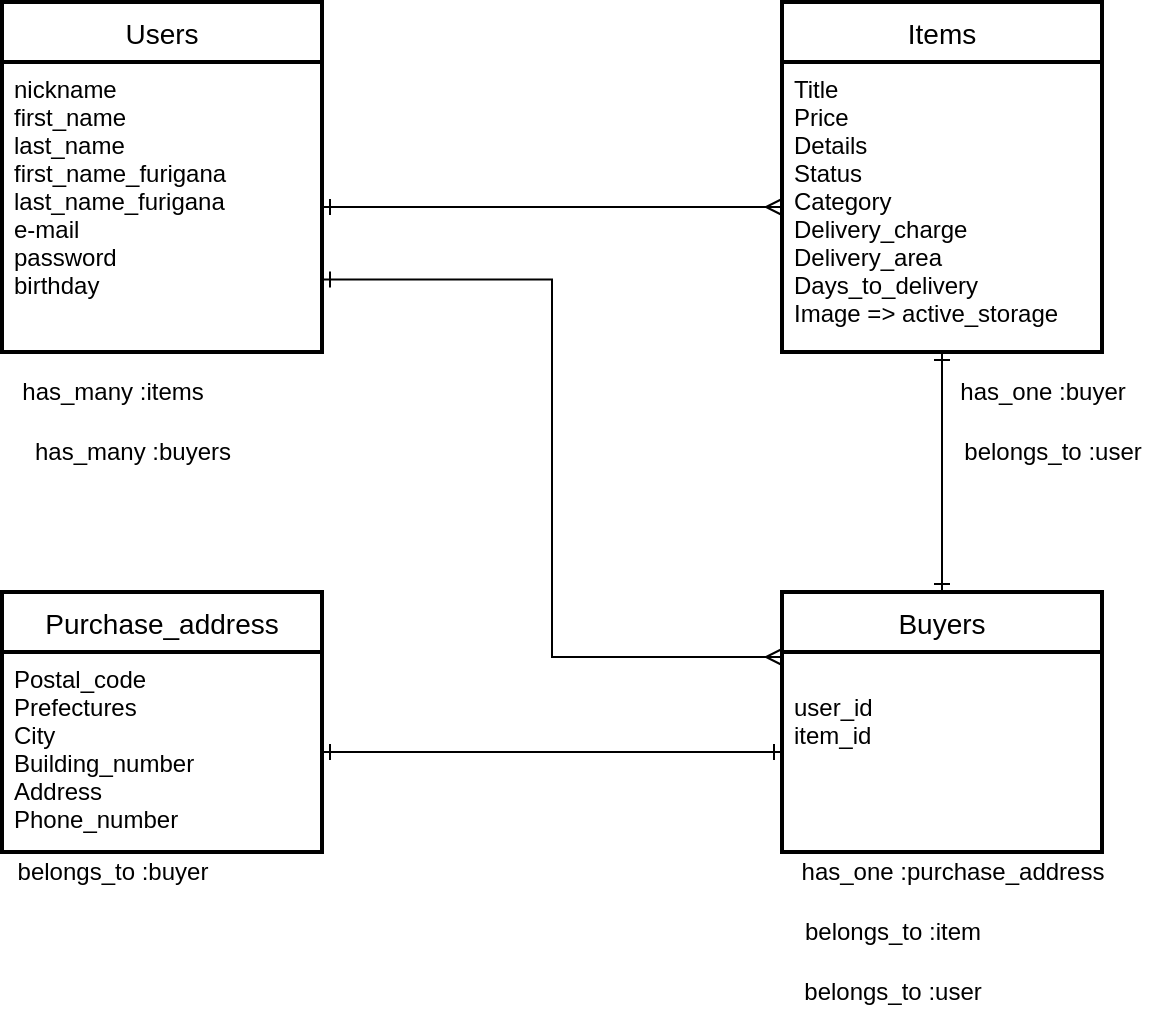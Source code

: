 <mxfile version="13.6.5">
    <diagram id="svjYUv6EVkvlT92IOmXY" name="ページ1">
        <mxGraphModel dx="680" dy="599" grid="1" gridSize="10" guides="1" tooltips="1" connect="1" arrows="1" fold="1" page="1" pageScale="1" pageWidth="827" pageHeight="1169" background="none" math="0" shadow="0">
            <root>
                <mxCell id="0"/>
                <mxCell id="1" parent="0"/>
                <mxCell id="36" style="edgeStyle=elbowEdgeStyle;rounded=0;orthogonalLoop=1;jettySize=auto;html=1;entryX=0;entryY=0.5;entryDx=0;entryDy=0;endArrow=ERmany;endFill=0;startArrow=ERone;startFill=0;exitX=1;exitY=0.5;exitDx=0;exitDy=0;" edge="1" parent="1" source="40" target="44">
                    <mxGeometry relative="1" as="geometry">
                        <mxPoint x="230" y="135" as="sourcePoint"/>
                        <mxPoint x="460.96" y="188.04" as="targetPoint"/>
                    </mxGeometry>
                </mxCell>
                <mxCell id="49" style="edgeStyle=elbowEdgeStyle;rounded=0;orthogonalLoop=1;jettySize=auto;html=1;exitX=0.5;exitY=0;exitDx=0;exitDy=0;entryX=0.5;entryY=1;entryDx=0;entryDy=0;startArrow=ERone;startFill=0;endArrow=ERone;endFill=0;elbow=vertical;" edge="1" parent="1" source="46" target="44">
                    <mxGeometry relative="1" as="geometry"/>
                </mxCell>
                <mxCell id="53" style="rounded=0;orthogonalLoop=1;jettySize=auto;html=1;exitX=1;exitY=0.5;exitDx=0;exitDy=0;entryX=0;entryY=0.5;entryDx=0;entryDy=0;startArrow=ERone;startFill=0;endArrow=ERone;endFill=0;edgeStyle=elbowEdgeStyle;" edge="1" parent="1" source="51" target="47">
                    <mxGeometry relative="1" as="geometry"/>
                </mxCell>
                <mxCell id="43" value="Items" style="swimlane;childLayout=stackLayout;horizontal=1;startSize=30;horizontalStack=0;rounded=0;fontSize=14;fontStyle=0;strokeWidth=2;resizeParent=0;resizeLast=1;shadow=0;dashed=0;align=center;" vertex="1" parent="1">
                    <mxGeometry x="460" y="25" width="160" height="175" as="geometry"/>
                </mxCell>
                <mxCell id="44" value="Title&#10;Price&#10;Details&#10;Status&#10;Category&#10;Delivery_charge&#10;Delivery_area&#10;Days_to_delivery&#10;Image =&gt; active_storage" style="align=left;strokeColor=none;fillColor=none;spacingLeft=4;fontSize=12;verticalAlign=top;resizable=0;rotatable=0;part=1;" vertex="1" parent="43">
                    <mxGeometry y="30" width="160" height="145" as="geometry"/>
                </mxCell>
                <mxCell id="50" value="Purchase_address" style="swimlane;childLayout=stackLayout;horizontal=1;startSize=30;horizontalStack=0;rounded=0;fontSize=14;fontStyle=0;strokeWidth=2;resizeParent=0;resizeLast=1;shadow=0;dashed=0;align=center;" vertex="1" parent="1">
                    <mxGeometry x="70" y="320" width="160" height="130" as="geometry"/>
                </mxCell>
                <mxCell id="51" value="Postal_code&#10;Prefectures&#10;City&#10;Building_number&#10;Address&#10;Phone_number" style="align=left;strokeColor=none;fillColor=none;spacingLeft=4;fontSize=12;verticalAlign=top;resizable=0;rotatable=0;part=1;" vertex="1" parent="50">
                    <mxGeometry y="30" width="160" height="100" as="geometry"/>
                </mxCell>
                <mxCell id="61" style="edgeStyle=elbowEdgeStyle;rounded=0;orthogonalLoop=1;jettySize=auto;html=1;exitX=0;exitY=0.25;exitDx=0;exitDy=0;entryX=1;entryY=0.75;entryDx=0;entryDy=0;startArrow=ERmany;startFill=0;endArrow=ERone;endFill=0;" edge="1" parent="1" source="46" target="40">
                    <mxGeometry relative="1" as="geometry"/>
                </mxCell>
                <mxCell id="46" value="Buyers" style="swimlane;childLayout=stackLayout;horizontal=1;startSize=30;horizontalStack=0;rounded=0;fontSize=14;fontStyle=0;strokeWidth=2;resizeParent=0;resizeLast=1;shadow=0;dashed=0;align=center;" vertex="1" parent="1">
                    <mxGeometry x="460" y="320" width="160" height="130" as="geometry"/>
                </mxCell>
                <mxCell id="47" value="&#10;user_id&#10;item_id" style="align=left;strokeColor=none;fillColor=none;spacingLeft=4;fontSize=12;verticalAlign=top;resizable=0;rotatable=0;part=1;" vertex="1" parent="46">
                    <mxGeometry y="30" width="160" height="100" as="geometry"/>
                </mxCell>
                <mxCell id="55" value="has_many :items" style="text;html=1;align=center;verticalAlign=middle;resizable=0;points=[];autosize=1;" vertex="1" parent="1">
                    <mxGeometry x="70" y="210" width="110" height="20" as="geometry"/>
                </mxCell>
                <mxCell id="56" value="has_one :purchase_address" style="text;html=1;align=center;verticalAlign=middle;resizable=0;points=[];autosize=1;" vertex="1" parent="1">
                    <mxGeometry x="460" y="450" width="170" height="20" as="geometry"/>
                </mxCell>
                <mxCell id="57" value="belongs_to :buyer" style="text;html=1;align=center;verticalAlign=middle;resizable=0;points=[];autosize=1;" vertex="1" parent="1">
                    <mxGeometry x="70" y="450" width="110" height="20" as="geometry"/>
                </mxCell>
                <mxCell id="58" value="has_one :buyer" style="text;html=1;align=center;verticalAlign=middle;resizable=0;points=[];autosize=1;" vertex="1" parent="1">
                    <mxGeometry x="540" y="210" width="100" height="20" as="geometry"/>
                </mxCell>
                <mxCell id="59" value="belongs_to :item" style="text;html=1;align=center;verticalAlign=middle;resizable=0;points=[];autosize=1;" vertex="1" parent="1">
                    <mxGeometry x="465" y="480" width="100" height="20" as="geometry"/>
                </mxCell>
                <mxCell id="60" value="belongs_to :user" style="text;html=1;align=center;verticalAlign=middle;resizable=0;points=[];autosize=1;" vertex="1" parent="1">
                    <mxGeometry x="545" y="240" width="100" height="20" as="geometry"/>
                </mxCell>
                <mxCell id="39" value="Users" style="swimlane;childLayout=stackLayout;horizontal=1;startSize=30;horizontalStack=0;rounded=0;fontSize=14;fontStyle=0;strokeWidth=2;resizeParent=0;resizeLast=1;shadow=0;dashed=0;align=center;" vertex="1" parent="1">
                    <mxGeometry x="70" y="25" width="160" height="175" as="geometry"/>
                </mxCell>
                <mxCell id="40" value="nickname&#10;first_name&#10;last_name&#10;first_name_furigana&#10;last_name_furigana&#10;e-mail&#10;password&#10;birthday" style="align=left;strokeColor=none;fillColor=none;spacingLeft=4;fontSize=12;verticalAlign=top;resizable=0;rotatable=0;part=1;" vertex="1" parent="39">
                    <mxGeometry y="30" width="160" height="145" as="geometry"/>
                </mxCell>
                <mxCell id="62" value="belongs_to :user" style="text;html=1;align=center;verticalAlign=middle;resizable=0;points=[];autosize=1;" vertex="1" parent="1">
                    <mxGeometry x="465" y="510" width="100" height="20" as="geometry"/>
                </mxCell>
                <mxCell id="63" value="has_many :buyers" style="text;html=1;align=center;verticalAlign=middle;resizable=0;points=[];autosize=1;" vertex="1" parent="1">
                    <mxGeometry x="80" y="240" width="110" height="20" as="geometry"/>
                </mxCell>
            </root>
        </mxGraphModel>
    </diagram>
</mxfile>